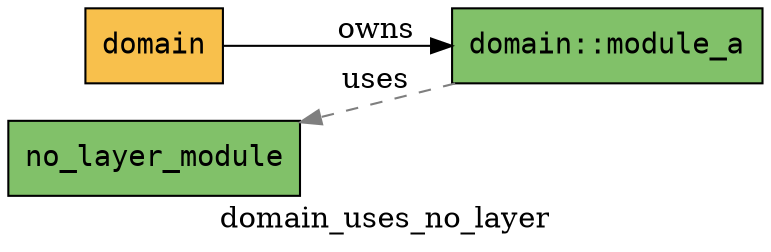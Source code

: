 digraph {
    graph [
        label="domain_uses_no_layer",
        layout=dot,
        rankdir=LR
    ];
    
    node [
        fontname="monospace",
        shape="box",
        style="filled"
    ];
    
    "my_app::domain" [label="domain", fillcolor="#f8c04c"];
    "my_app::no_layer_module" [label="no_layer_module", fillcolor="#81c169"];
    "my_app::domain::module_a" [label="domain::module_a", fillcolor="#81c169"];
    
    "my_app::domain" -> "my_app::domain::module_a" [label="owns", color="#000000", style="solid", constraint=true];
    
    "my_app::domain::module_a" -> "my_app::no_layer_module" [label="uses", color="#7f7f7f", style="dashed", constraint=false];
}